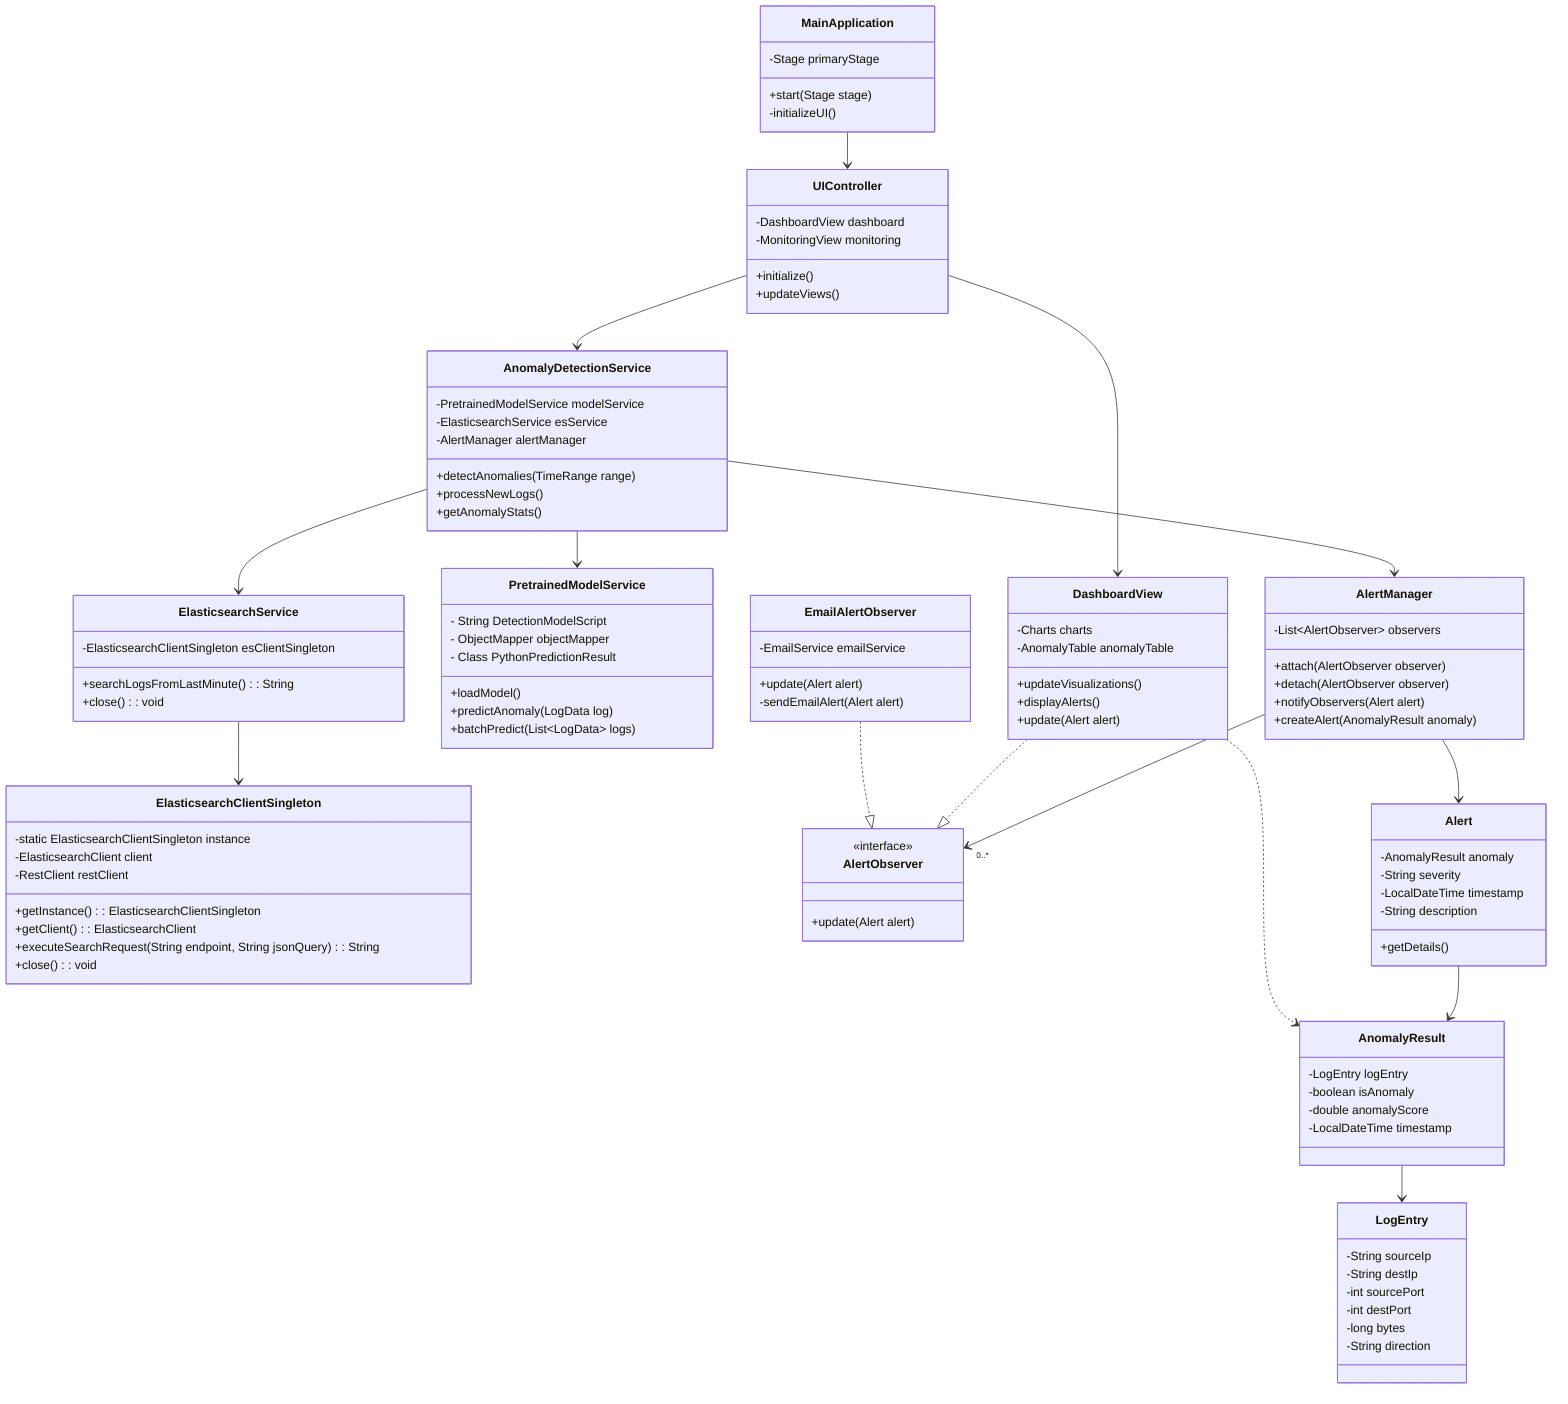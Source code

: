 classDiagram
    class MainApplication {
        -Stage primaryStage
        +start(Stage stage)
        -initializeUI()
    }
    
    class UIController {
        -DashboardView dashboard
        -MonitoringView monitoring
        +initialize()
        +updateViews()
    }
    
 class ElasticsearchService {
        -ElasticsearchClientSingleton esClientSingleton
        +searchLogsFromLastMinute(): String
        +close(): void
    }

    class ElasticsearchClientSingleton {
        -static ElasticsearchClientSingleton instance
        -ElasticsearchClient client
        -RestClient restClient
        +getInstance(): ElasticsearchClientSingleton
        +getClient(): ElasticsearchClient
        +executeSearchRequest(String endpoint, String jsonQuery): String
        +close(): void
    }
    
    class PretrainedModelService {
        - String DetectionModelScript
        - ObjectMapper objectMapper
        - Class PythonPredictionResult
        +loadModel()
        +predictAnomaly(LogData log)
        +batchPredict(List~LogData~ logs)
    }
    


    class AlertManager {
        -List~AlertObserver~ observers
        +attach(AlertObserver observer)
        +detach(AlertObserver observer)
        +notifyObservers(Alert alert)
        +createAlert(AnomalyResult anomaly)
    }

    class AlertObserver {
        <<interface>>
        +update(Alert alert)
    }

    class DashboardView {
        -Charts charts
        -AnomalyTable anomalyTable
        +updateVisualizations()
        +displayAlerts()
        +update(Alert alert)
    }

    class EmailAlertObserver {
        -EmailService emailService
        +update(Alert alert)
        -sendEmailAlert(Alert alert)
    }

    class Alert {
        -AnomalyResult anomaly
        -String severity
        -LocalDateTime timestamp
        -String description
        +getDetails()
    }

    class AnomalyDetectionService {
        -PretrainedModelService modelService
        -ElasticsearchService esService
        -AlertManager alertManager
        +detectAnomalies(TimeRange range)
        +processNewLogs()
        +getAnomalyStats()
    }

    class LogEntry {
        -String sourceIp
        -String destIp
        -int sourcePort
        -int destPort
        -long bytes
        -String direction
    }
    
    class AnomalyResult {
        -LogEntry logEntry
        -boolean isAnomaly
        -double anomalyScore
        -LocalDateTime timestamp
    }

    MainApplication --> UIController
    UIController --> DashboardView
    UIController --> AnomalyDetectionService
    AnomalyDetectionService --> ElasticsearchService
    ElasticsearchService --> ElasticsearchClientSingleton
    AnomalyDetectionService --> PretrainedModelService
    AnomalyDetectionService --> AlertManager
    AlertManager --> "0..*" AlertObserver
    DashboardView ..|> AlertObserver
    EmailAlertObserver ..|> AlertObserver
    AlertManager --> Alert
    Alert --> AnomalyResult
    DashboardView ..> AnomalyResult
    AnomalyResult --> LogEntry